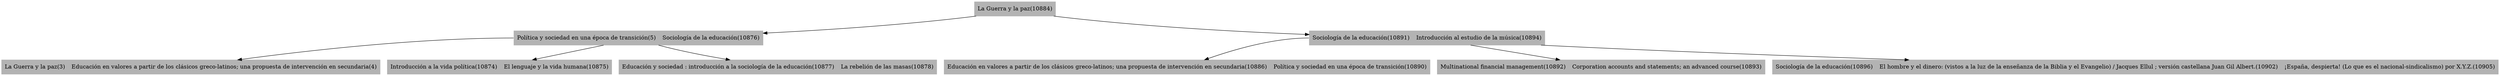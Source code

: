 digraph G{node[shape=record, style=filled, color = Gray70];
node10884:f0->node5;

node10884:f1->node10891;

node5:f0->node3;

node5:f1->node10874;

node5:f2->node10877;

node10891:f0->node10886;

node10891:f1->node10892;

node10891:f2->node10896;

node10884[label = "<f0>La Guerra y la paz(10884)"];
node5[label = "<f0>Política y sociedad en una época de transición(5)|<f0>Sociología de la educación(10876)"];
node3[label = "<f0>La Guerra y la paz(3)|<f0>Educación en valores a partir de los clásicos greco-latinos; una propuesta de intervención en secundaria(4)"];
node10874[label = "<f0>Introducción a la vida política(10874)|<f0>El lenguaje y la vida humana(10875)"];
node10877[label = "<f0>Educación y sociedad : introducción a la sociología de la educación(10877)|<f0>La rebelión de las masas(10878)"];
node10891[label = "<f0>Sociología de la educación(10891)|<f0>Introducción al estudio de la música(10894)"];
node10886[label = "<f0>Educación en valores a partir de los clásicos greco-latinos; una propuesta de intervención en secundaria(10886)|<f0>Política y sociedad en una época de transición(10890)"];
node10892[label = "<f0>Multinational financial management(10892)|<f0>Corporation accounts and statements; an advanced course(10893)"];
node10896[label = "<f0>Sociología de la educación(10896)|<f0>El hombre y el dinero: (vistos a la luz de la enseñanza de la Biblia y el Evangelio) / Jacques Ellul ; versión castellana Juan Gil Albert.(10902)|<f0>¡España, despierta! (Lo que es el nacional-sindicalismo) por X.Y.Z.(10905)"];
}